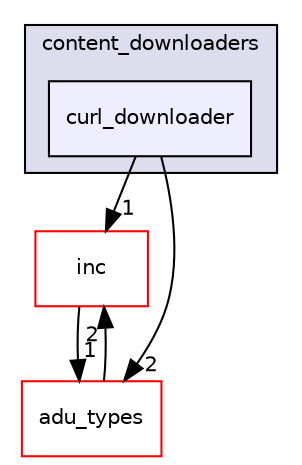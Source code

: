 digraph "src/extensions/content_downloaders/curl_downloader" {
  compound=true
  node [ fontsize="10", fontname="Helvetica"];
  edge [ labelfontsize="10", labelfontname="Helvetica"];
  subgraph clusterdir_fb1fafc7b859c8ba15b01f663fb2283c {
    graph [ bgcolor="#ddddee", pencolor="black", label="content_downloaders" fontname="Helvetica", fontsize="10", URL="dir_fb1fafc7b859c8ba15b01f663fb2283c.html"]
  dir_5051f22d2ac4fae370c1b38918d7f713 [shape=box, label="curl_downloader", style="filled", fillcolor="#eeeeff", pencolor="black", URL="dir_5051f22d2ac4fae370c1b38918d7f713.html"];
  }
  dir_6bc6ad22483805bbbda55258ad2a62ea [shape=box label="inc" fillcolor="white" style="filled" color="red" URL="dir_6bc6ad22483805bbbda55258ad2a62ea.html"];
  dir_2fa9b52a3673ed0f8fcfc3f4f3ae93e3 [shape=box label="adu_types" fillcolor="white" style="filled" color="red" URL="dir_2fa9b52a3673ed0f8fcfc3f4f3ae93e3.html"];
  dir_6bc6ad22483805bbbda55258ad2a62ea->dir_2fa9b52a3673ed0f8fcfc3f4f3ae93e3 [headlabel="1", labeldistance=1.5 headhref="dir_000137_000003.html"];
  dir_2fa9b52a3673ed0f8fcfc3f4f3ae93e3->dir_6bc6ad22483805bbbda55258ad2a62ea [headlabel="2", labeldistance=1.5 headhref="dir_000003_000137.html"];
  dir_5051f22d2ac4fae370c1b38918d7f713->dir_6bc6ad22483805bbbda55258ad2a62ea [headlabel="1", labeldistance=1.5 headhref="dir_000088_000137.html"];
  dir_5051f22d2ac4fae370c1b38918d7f713->dir_2fa9b52a3673ed0f8fcfc3f4f3ae93e3 [headlabel="2", labeldistance=1.5 headhref="dir_000088_000003.html"];
}

